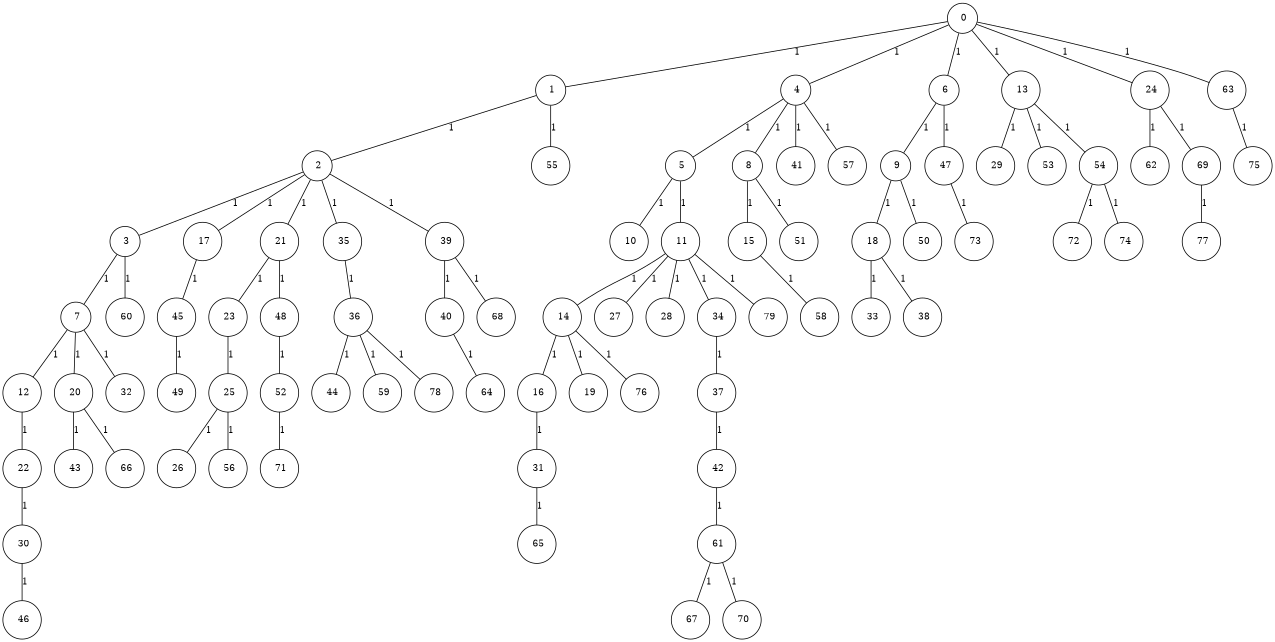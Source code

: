 graph G {
size="8.5,11;"
ratio = "expand;"
fixedsize="true;"
overlap="scale;"
node[shape=circle,width=.12,hight=.12,fontsize=12]
edge[fontsize=12]

0[label=" 0" color=black, pos="1.1001435,0.44270449!"];
1[label=" 1" color=black, pos="2.9697277,1.2885749!"];
2[label=" 2" color=black, pos="0.80645368,2.601006!"];
3[label=" 3" color=black, pos="2.0290276,0.1942988!"];
4[label=" 4" color=black, pos="1.37222,2.8790905!"];
5[label=" 5" color=black, pos="0.46058137,2.9463682!"];
6[label=" 6" color=black, pos="0.44810668,1.3952279!"];
7[label=" 7" color=black, pos="0.71149574,1.3606917!"];
8[label=" 8" color=black, pos="1.3176154,1.8277035!"];
9[label=" 9" color=black, pos="0.41717505,2.6631914!"];
10[label=" 10" color=black, pos="2.6740293,2.0778751!"];
11[label=" 11" color=black, pos="0.75206648,2.7143677!"];
12[label=" 12" color=black, pos="0.55186027,0.38896546!"];
13[label=" 13" color=black, pos="1.9811031,0.926177!"];
14[label=" 14" color=black, pos="0.63924601,1.6987197!"];
15[label=" 15" color=black, pos="0.82685394,0.16238101!"];
16[label=" 16" color=black, pos="2.8628077,1.4318125!"];
17[label=" 17" color=black, pos="1.1063628,1.5036114!"];
18[label=" 18" color=black, pos="2.3592013,1.483449!"];
19[label=" 19" color=black, pos="2.8536604,1.2355543!"];
20[label=" 20" color=black, pos="2.7912748,2.4179623!"];
21[label=" 21" color=black, pos="2.9598534,0.20158763!"];
22[label=" 22" color=black, pos="1.6655442,0.94984117!"];
23[label=" 23" color=black, pos="0.95971883,1.6368675!"];
24[label=" 24" color=black, pos="2.1023066,0.1025092!"];
25[label=" 25" color=black, pos="0.16368384,1.9890616!"];
26[label=" 26" color=black, pos="1.1876072,1.634153!"];
27[label=" 27" color=black, pos="0.67032727,1.4467883!"];
28[label=" 28" color=black, pos="1.494227,1.23398!"];
29[label=" 29" color=black, pos="1.2088899,0.053179871!"];
30[label=" 30" color=black, pos="2.335875,0.36683219!"];
31[label=" 31" color=black, pos="2.1152432,2.1181203!"];
32[label=" 32" color=black, pos="2.0723796,1.4262193!"];
33[label=" 33" color=black, pos="2.8267501,0.7589486!"];
34[label=" 34" color=black, pos="0.88779152,1.0556249!"];
35[label=" 35" color=black, pos="1.2628089,1.0197209!"];
36[label=" 36" color=black, pos="2.3671637,1.2111164!"];
37[label=" 37" color=black, pos="0.68926845,2.4504877!"];
38[label=" 38" color=black, pos="0.26731728,1.3207372!"];
39[label=" 39" color=black, pos="1.8210195,0.60011038!"];
40[label=" 40" color=black, pos="1.659487,0.12946256!"];
41[label=" 41" color=black, pos="2.4416106,1.5005944!"];
42[label=" 42" color=black, pos="2.2815127,2.8875209!"];
43[label=" 43" color=black, pos="0.058632486,1.3013575!"];
44[label=" 44" color=black, pos="0.16094266,2.0018499!"];
45[label=" 45" color=black, pos="2.7767702,1.8753545!"];
46[label=" 46" color=black, pos="2.2696575,0.42664795!"];
47[label=" 47" color=black, pos="1.6349493,2.9840761!"];
48[label=" 48" color=black, pos="1.053088,2.7806734!"];
49[label=" 49" color=black, pos="1.0019498,2.8241008!"];
50[label=" 50" color=black, pos="0.83748718,2.8277842!"];
51[label=" 51" color=black, pos="2.6188635,0.32191589!"];
52[label=" 52" color=black, pos="2.6416157,0.63001732!"];
53[label=" 53" color=black, pos="2.7761033,0.46247329!"];
54[label=" 54" color=black, pos="1.7014636,0.13643778!"];
55[label=" 55" color=black, pos="2.9158796,1.6308492!"];
56[label=" 56" color=black, pos="2.2340526,2.4636663!"];
57[label=" 57" color=black, pos="2.6927905,0.51946506!"];
58[label=" 58" color=black, pos="1.9993888,2.4263973!"];
59[label=" 59" color=black, pos="2.476391,0.39805856!"];
60[label=" 60" color=black, pos="1.0720789,2.5363926!"];
61[label=" 61" color=black, pos="2.5334477,0.89394302!"];
62[label=" 62" color=black, pos="1.8879871,1.5713243!"];
63[label=" 63" color=black, pos="0.15089473,1.7728343!"];
64[label=" 64" color=black, pos="2.6136961,2.6209498!"];
65[label=" 65" color=black, pos="0.52426761,2.8367641!"];
66[label=" 66" color=black, pos="0.48766417,2.1419088!"];
67[label=" 67" color=black, pos="0.011474625,1.0820619!"];
68[label=" 68" color=black, pos="1.5680432,0.93173579!"];
69[label=" 69" color=black, pos="0.61732037,1.3364023!"];
70[label=" 70" color=black, pos="1.8560596,1.3091741!"];
71[label=" 71" color=black, pos="2.1099001,0.39190169!"];
72[label=" 72" color=black, pos="1.3185089,0.030082664!"];
73[label=" 73" color=black, pos="2.1532664,2.366433!"];
74[label=" 74" color=black, pos="0.13000826,1.6049858!"];
75[label=" 75" color=black, pos="0.048309076,2.2250364!"];
76[label=" 76" color=black, pos="0.30550222,1.7178433!"];
77[label=" 77" color=black, pos="2.982451,1.4281301!"];
78[label=" 78" color=black, pos="2.9619722,1.845465!"];
79[label=" 79" color=black, pos="2.8193126,1.7954684!"];
0--1[label="1"]
0--4[label="1"]
0--6[label="1"]
0--13[label="1"]
0--24[label="1"]
0--63[label="1"]
1--2[label="1"]
1--55[label="1"]
2--3[label="1"]
2--17[label="1"]
2--21[label="1"]
2--35[label="1"]
2--39[label="1"]
3--7[label="1"]
3--60[label="1"]
4--5[label="1"]
4--8[label="1"]
4--41[label="1"]
4--57[label="1"]
5--10[label="1"]
5--11[label="1"]
6--9[label="1"]
6--47[label="1"]
7--12[label="1"]
7--20[label="1"]
7--32[label="1"]
8--15[label="1"]
8--51[label="1"]
9--18[label="1"]
9--50[label="1"]
11--14[label="1"]
11--27[label="1"]
11--28[label="1"]
11--34[label="1"]
11--79[label="1"]
12--22[label="1"]
13--29[label="1"]
13--53[label="1"]
13--54[label="1"]
14--16[label="1"]
14--19[label="1"]
14--76[label="1"]
15--58[label="1"]
16--31[label="1"]
17--45[label="1"]
18--33[label="1"]
18--38[label="1"]
20--43[label="1"]
20--66[label="1"]
21--23[label="1"]
21--48[label="1"]
22--30[label="1"]
23--25[label="1"]
24--62[label="1"]
24--69[label="1"]
25--26[label="1"]
25--56[label="1"]
30--46[label="1"]
31--65[label="1"]
34--37[label="1"]
35--36[label="1"]
36--44[label="1"]
36--59[label="1"]
36--78[label="1"]
37--42[label="1"]
39--40[label="1"]
39--68[label="1"]
40--64[label="1"]
42--61[label="1"]
45--49[label="1"]
47--73[label="1"]
48--52[label="1"]
52--71[label="1"]
54--72[label="1"]
54--74[label="1"]
61--67[label="1"]
61--70[label="1"]
63--75[label="1"]
69--77[label="1"]

}

